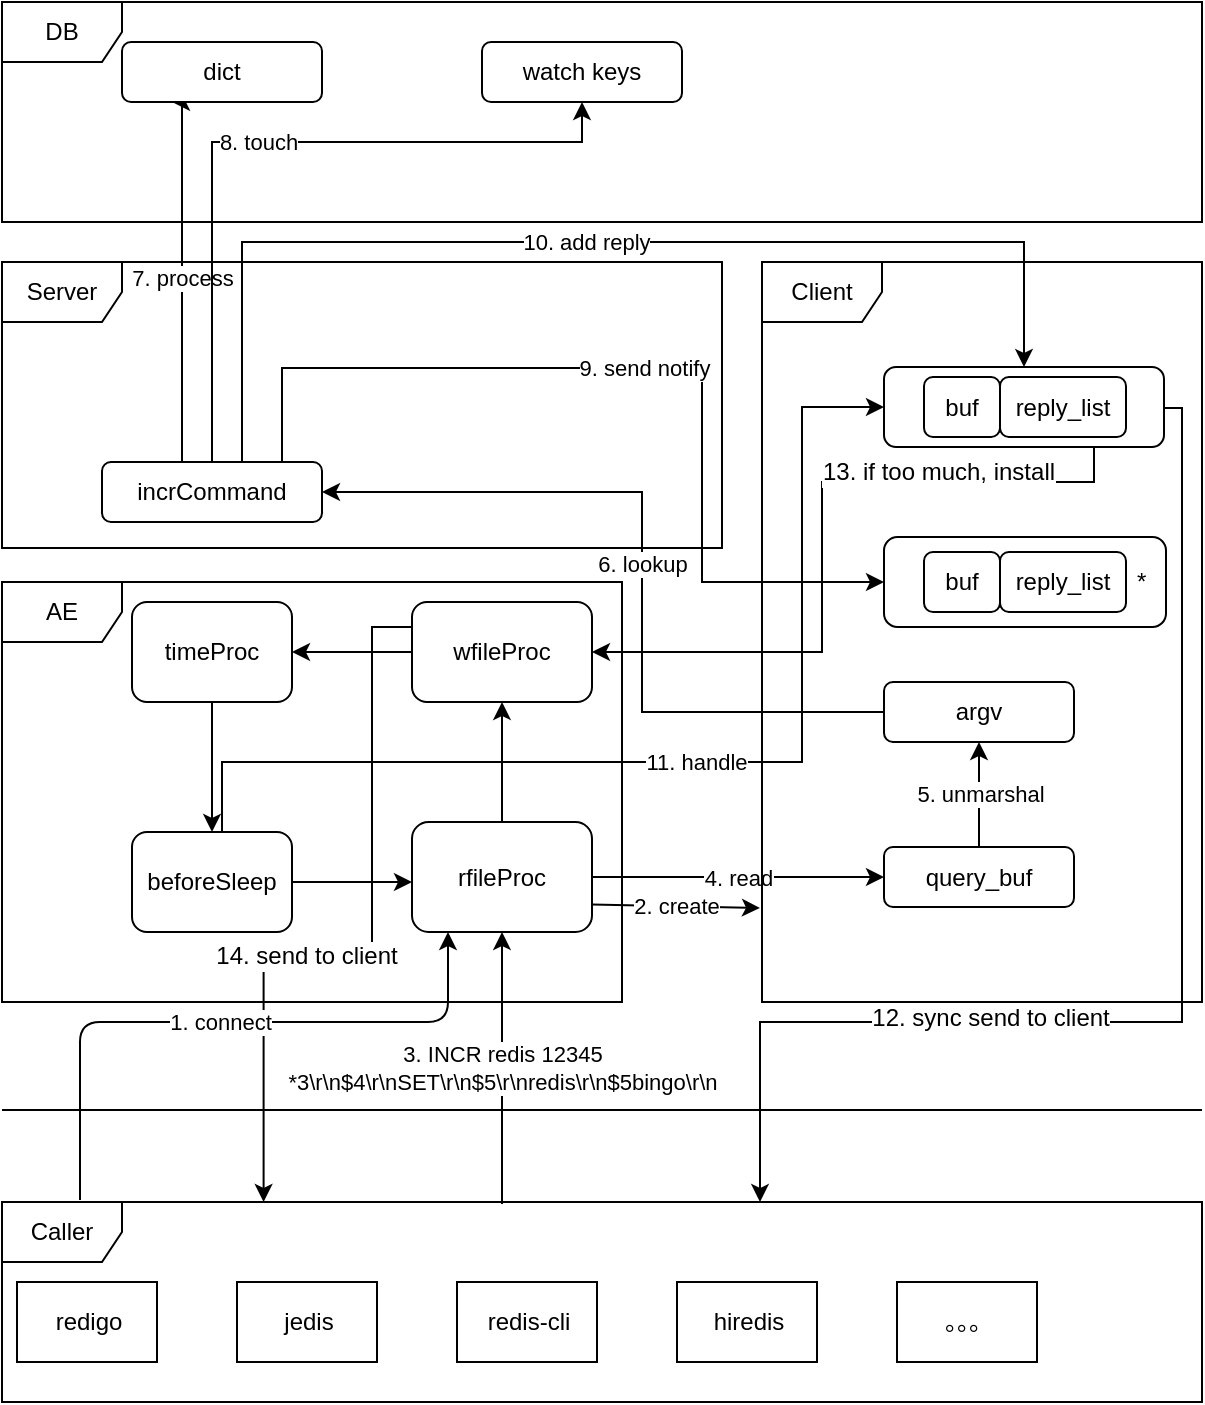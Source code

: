 <mxfile version="13.5.5" type="github"><diagram id="DwWe2WWStFA9tM1RGa7o" name="Page-1"><mxGraphModel dx="2027" dy="1131" grid="1" gridSize="10" guides="1" tooltips="1" connect="1" arrows="1" fold="1" page="1" pageScale="1" pageWidth="827" pageHeight="1169" math="0" shadow="0"><root><mxCell id="0"/><mxCell id="1" parent="0"/><mxCell id="Q6ZeFc82Tndt3eIwR_6Y-51" value="" style="edgeStyle=orthogonalEdgeStyle;rounded=0;orthogonalLoop=1;jettySize=auto;html=1;exitX=0.75;exitY=1;exitDx=0;exitDy=0;entryX=1;entryY=0.5;entryDx=0;entryDy=0;" parent="1" source="Q6ZeFc82Tndt3eIwR_6Y-28" target="cZgeTBzUb0WHTp_Z0qXL-2" edge="1"><mxGeometry relative="1" as="geometry"><mxPoint x="520" y="280" as="sourcePoint"/><Array as="points"><mxPoint x="586" y="280"/><mxPoint x="450" y="280"/><mxPoint x="450" y="365"/></Array><mxPoint x="350" y="360" as="targetPoint"/></mxGeometry></mxCell><mxCell id="Q6ZeFc82Tndt3eIwR_6Y-52" value="13. if too much, install" style="text;html=1;resizable=0;points=[];align=center;verticalAlign=middle;labelBackgroundColor=#ffffff;" parent="Q6ZeFc82Tndt3eIwR_6Y-51" vertex="1" connectable="0"><mxGeometry x="-0.457" relative="1" as="geometry"><mxPoint y="-5" as="offset"/></mxGeometry></mxCell><mxCell id="Q6ZeFc82Tndt3eIwR_6Y-28" value="" style="rounded=1;whiteSpace=wrap;html=1;" parent="1" vertex="1"><mxGeometry x="481" y="222.5" width="140" height="40" as="geometry"/></mxCell><mxCell id="Q6ZeFc82Tndt3eIwR_6Y-54" value="" style="edgeStyle=orthogonalEdgeStyle;rounded=0;orthogonalLoop=1;jettySize=auto;html=1;exitX=0;exitY=0.25;exitDx=0;exitDy=0;entryX=0.218;entryY=0;entryDx=0;entryDy=0;entryPerimeter=0;" parent="1" source="cZgeTBzUb0WHTp_Z0qXL-2" target="cZgeTBzUb0WHTp_Z0qXL-22" edge="1"><mxGeometry relative="1" as="geometry"><mxPoint x="150" y="686" as="targetPoint"/></mxGeometry></mxCell><mxCell id="Q6ZeFc82Tndt3eIwR_6Y-56" value="14. send to client" style="text;html=1;resizable=0;points=[];align=center;verticalAlign=middle;labelBackgroundColor=#ffffff;" parent="Q6ZeFc82Tndt3eIwR_6Y-54" vertex="1" connectable="0"><mxGeometry x="0.192" y="2" relative="1" as="geometry"><mxPoint as="offset"/></mxGeometry></mxCell><mxCell id="cZgeTBzUb0WHTp_Z0qXL-2" value="wfileProc" style="rounded=1;whiteSpace=wrap;html=1;" parent="1" vertex="1"><mxGeometry x="245" y="340" width="90" height="50" as="geometry"/></mxCell><mxCell id="cZgeTBzUb0WHTp_Z0qXL-4" value="rfileProc" style="rounded=1;whiteSpace=wrap;html=1;" parent="1" vertex="1"><mxGeometry x="245" y="450" width="90" height="55" as="geometry"/></mxCell><mxCell id="cZgeTBzUb0WHTp_Z0qXL-11" value="" style="endArrow=classic;html=1;exitX=0.5;exitY=0;exitDx=0;exitDy=0;entryX=0.5;entryY=1;entryDx=0;entryDy=0;" parent="1" source="cZgeTBzUb0WHTp_Z0qXL-4" target="cZgeTBzUb0WHTp_Z0qXL-2" edge="1"><mxGeometry width="50" height="50" relative="1" as="geometry"><mxPoint x="100" y="450" as="sourcePoint"/><mxPoint x="220" y="488" as="targetPoint"/><Array as="points"/></mxGeometry></mxCell><mxCell id="cZgeTBzUb0WHTp_Z0qXL-13" value="AE&lt;br&gt;" style="shape=umlFrame;whiteSpace=wrap;html=1;" parent="1" vertex="1"><mxGeometry x="40" y="330" width="310" height="210" as="geometry"/></mxCell><mxCell id="cZgeTBzUb0WHTp_Z0qXL-15" value="DB" style="shape=umlFrame;whiteSpace=wrap;html=1;" parent="1" vertex="1"><mxGeometry x="40" y="40" width="600" height="110" as="geometry"/></mxCell><mxCell id="cZgeTBzUb0WHTp_Z0qXL-16" value="" style="line;strokeWidth=1;fillColor=none;align=left;verticalAlign=middle;spacingTop=-1;spacingLeft=3;spacingRight=3;rotatable=0;labelPosition=right;points=[];portConstraint=eastwest;" parent="1" vertex="1"><mxGeometry x="40" y="590" width="600" height="8" as="geometry"/></mxCell><mxCell id="cZgeTBzUb0WHTp_Z0qXL-17" value="Server" style="shape=umlFrame;whiteSpace=wrap;html=1;" parent="1" vertex="1"><mxGeometry x="40" y="170" width="360" height="143" as="geometry"/></mxCell><mxCell id="cZgeTBzUb0WHTp_Z0qXL-22" value="Caller" style="shape=umlFrame;whiteSpace=wrap;html=1;" parent="1" vertex="1"><mxGeometry x="40" y="640" width="600" height="100" as="geometry"/></mxCell><mxCell id="cZgeTBzUb0WHTp_Z0qXL-23" value="redigo" style="html=1;" parent="1" vertex="1"><mxGeometry x="47.5" y="680" width="70" height="40" as="geometry"/></mxCell><mxCell id="cZgeTBzUb0WHTp_Z0qXL-24" value="jedis" style="html=1;" parent="1" vertex="1"><mxGeometry x="157.5" y="680" width="70" height="40" as="geometry"/></mxCell><mxCell id="cZgeTBzUb0WHTp_Z0qXL-28" value="redis-cli" style="html=1;" parent="1" vertex="1"><mxGeometry x="267.5" y="680" width="70" height="40" as="geometry"/></mxCell><mxCell id="cZgeTBzUb0WHTp_Z0qXL-29" value="hiredis" style="html=1;" parent="1" vertex="1"><mxGeometry x="377.5" y="680" width="70" height="40" as="geometry"/></mxCell><mxCell id="cZgeTBzUb0WHTp_Z0qXL-31" value="。。。" style="html=1;" parent="1" vertex="1"><mxGeometry x="487.5" y="680" width="70" height="40" as="geometry"/></mxCell><mxCell id="cZgeTBzUb0WHTp_Z0qXL-32" value="1. connect" style="edgeStyle=elbowEdgeStyle;elbow=vertical;endArrow=classic;html=1;exitX=0.065;exitY=-0.01;exitDx=0;exitDy=0;exitPerimeter=0;" parent="1" source="cZgeTBzUb0WHTp_Z0qXL-22" edge="1"><mxGeometry width="50" height="50" relative="1" as="geometry"><mxPoint x="60" y="640" as="sourcePoint"/><mxPoint x="263" y="505" as="targetPoint"/><Array as="points"><mxPoint x="110" y="550"/></Array></mxGeometry></mxCell><mxCell id="cZgeTBzUb0WHTp_Z0qXL-40" value="2. create" style="endArrow=classic;html=1;shadow=0;exitX=1;exitY=0.75;exitDx=0;exitDy=0;" parent="1" source="cZgeTBzUb0WHTp_Z0qXL-4" edge="1"><mxGeometry width="50" height="50" relative="1" as="geometry"><mxPoint x="-20" y="1180" as="sourcePoint"/><mxPoint x="419" y="493" as="targetPoint"/></mxGeometry></mxCell><mxCell id="Q6ZeFc82Tndt3eIwR_6Y-1" value="3. INCR redis 12345&lt;br&gt;*3\r\n$4\r\nSET\r\n$5\r\nredis\r\n$5bingo\r\n&lt;br&gt;" style="endArrow=classic;html=1;entryX=0.5;entryY=1;entryDx=0;entryDy=0;" parent="1" target="cZgeTBzUb0WHTp_Z0qXL-4" edge="1"><mxGeometry width="50" height="50" relative="1" as="geometry"><mxPoint x="290" y="641" as="sourcePoint"/><mxPoint x="290" y="510" as="targetPoint"/></mxGeometry></mxCell><mxCell id="Q6ZeFc82Tndt3eIwR_6Y-8" value="5. unmarshal" style="edgeStyle=orthogonalEdgeStyle;rounded=0;orthogonalLoop=1;jettySize=auto;html=1;" parent="1" source="Q6ZeFc82Tndt3eIwR_6Y-5" target="Q6ZeFc82Tndt3eIwR_6Y-7" edge="1"><mxGeometry relative="1" as="geometry"><Array as="points"/></mxGeometry></mxCell><mxCell id="Q6ZeFc82Tndt3eIwR_6Y-5" value="query_buf" style="rounded=1;whiteSpace=wrap;html=1;" parent="1" vertex="1"><mxGeometry x="481" y="462.5" width="95" height="30" as="geometry"/></mxCell><mxCell id="Q6ZeFc82Tndt3eIwR_6Y-13" value="6. lookup" style="edgeStyle=orthogonalEdgeStyle;rounded=0;orthogonalLoop=1;jettySize=auto;html=1;entryX=1;entryY=0.5;entryDx=0;entryDy=0;" parent="1" source="Q6ZeFc82Tndt3eIwR_6Y-7" target="Q6ZeFc82Tndt3eIwR_6Y-16" edge="1"><mxGeometry relative="1" as="geometry"><mxPoint x="355" y="285" as="targetPoint"/><Array as="points"><mxPoint x="360" y="395"/><mxPoint x="360" y="285"/></Array></mxGeometry></mxCell><mxCell id="Q6ZeFc82Tndt3eIwR_6Y-7" value="argv" style="rounded=1;whiteSpace=wrap;html=1;" parent="1" vertex="1"><mxGeometry x="481" y="380" width="95" height="30" as="geometry"/></mxCell><mxCell id="Q6ZeFc82Tndt3eIwR_6Y-6" value="4. read" style="endArrow=classic;html=1;shadow=0;exitX=1;exitY=0.5;exitDx=0;exitDy=0;entryX=0;entryY=0.5;entryDx=0;entryDy=0;" parent="1" source="cZgeTBzUb0WHTp_Z0qXL-4" target="Q6ZeFc82Tndt3eIwR_6Y-5" edge="1"><mxGeometry width="50" height="50" relative="1" as="geometry"><mxPoint x="340" y="474" as="sourcePoint"/><mxPoint x="380" y="401" as="targetPoint"/></mxGeometry></mxCell><mxCell id="Q6ZeFc82Tndt3eIwR_6Y-18" value="7. process" style="edgeStyle=orthogonalEdgeStyle;rounded=0;orthogonalLoop=1;jettySize=auto;html=1;entryX=0.25;entryY=1;entryDx=0;entryDy=0;" parent="1" source="Q6ZeFc82Tndt3eIwR_6Y-16" target="Q6ZeFc82Tndt3eIwR_6Y-17" edge="1"><mxGeometry relative="1" as="geometry"><mxPoint x="210" y="100" as="targetPoint"/><Array as="points"><mxPoint x="130" y="90"/></Array></mxGeometry></mxCell><mxCell id="Q6ZeFc82Tndt3eIwR_6Y-40" value="8. touch" style="edgeStyle=orthogonalEdgeStyle;rounded=0;orthogonalLoop=1;jettySize=auto;html=1;" parent="1" source="Q6ZeFc82Tndt3eIwR_6Y-16" target="Q6ZeFc82Tndt3eIwR_6Y-37" edge="1"><mxGeometry relative="1" as="geometry"><mxPoint x="150" y="380" as="targetPoint"/><Array as="points"><mxPoint x="145" y="110"/><mxPoint x="330" y="110"/></Array></mxGeometry></mxCell><mxCell id="VKOZI6FTgE3zhmsg9FRS-5" value="10. add reply" style="edgeStyle=orthogonalEdgeStyle;rounded=0;orthogonalLoop=1;jettySize=auto;html=1;entryX=0.5;entryY=0;entryDx=0;entryDy=0;" parent="1" source="Q6ZeFc82Tndt3eIwR_6Y-16" target="Q6ZeFc82Tndt3eIwR_6Y-28" edge="1"><mxGeometry relative="1" as="geometry"><mxPoint x="533" y="200" as="targetPoint"/><Array as="points"><mxPoint x="160" y="160"/><mxPoint x="551" y="160"/></Array></mxGeometry></mxCell><mxCell id="Q6ZeFc82Tndt3eIwR_6Y-16" value="incrCommand" style="rounded=1;whiteSpace=wrap;html=1;" parent="1" vertex="1"><mxGeometry x="90" y="270" width="110" height="30" as="geometry"/></mxCell><mxCell id="Q6ZeFc82Tndt3eIwR_6Y-17" value="dict" style="rounded=1;whiteSpace=wrap;html=1;" parent="1" vertex="1"><mxGeometry x="100" y="60" width="100" height="30" as="geometry"/></mxCell><mxCell id="Q6ZeFc82Tndt3eIwR_6Y-37" value="watch keys" style="rounded=1;whiteSpace=wrap;html=1;" parent="1" vertex="1"><mxGeometry x="280" y="60" width="100" height="30" as="geometry"/></mxCell><mxCell id="Q6ZeFc82Tndt3eIwR_6Y-24" value="buf" style="rounded=1;whiteSpace=wrap;html=1;" parent="1" vertex="1"><mxGeometry x="501" y="227.5" width="38" height="30" as="geometry"/></mxCell><mxCell id="Q6ZeFc82Tndt3eIwR_6Y-49" value="" style="edgeStyle=orthogonalEdgeStyle;rounded=0;orthogonalLoop=1;jettySize=auto;html=1;" parent="1" edge="1"><mxGeometry relative="1" as="geometry"><mxPoint x="621" y="243" as="sourcePoint"/><mxPoint x="419" y="640" as="targetPoint"/><Array as="points"><mxPoint x="621" y="243"/><mxPoint x="630" y="243"/><mxPoint x="630" y="550"/><mxPoint x="419" y="550"/></Array></mxGeometry></mxCell><mxCell id="Q6ZeFc82Tndt3eIwR_6Y-50" value="12. sync send to client" style="text;html=1;resizable=0;points=[];align=center;verticalAlign=middle;labelBackgroundColor=#ffffff;" parent="Q6ZeFc82Tndt3eIwR_6Y-49" vertex="1" connectable="0"><mxGeometry x="0.335" y="-2" relative="1" as="geometry"><mxPoint as="offset"/></mxGeometry></mxCell><mxCell id="Q6ZeFc82Tndt3eIwR_6Y-25" value="reply_list" style="rounded=1;whiteSpace=wrap;html=1;" parent="1" vertex="1"><mxGeometry x="539" y="227.5" width="63" height="30" as="geometry"/></mxCell><mxCell id="Q6ZeFc82Tndt3eIwR_6Y-31" value="&amp;nbsp; &amp;nbsp; &amp;nbsp; &amp;nbsp; &amp;nbsp; &amp;nbsp; &amp;nbsp; &amp;nbsp; &amp;nbsp; &amp;nbsp; &amp;nbsp; &amp;nbsp; &amp;nbsp; &amp;nbsp; &amp;nbsp; &amp;nbsp; &amp;nbsp; &amp;nbsp;*" style="rounded=1;whiteSpace=wrap;html=1;" parent="1" vertex="1"><mxGeometry x="481" y="307.5" width="141" height="45" as="geometry"/></mxCell><mxCell id="Q6ZeFc82Tndt3eIwR_6Y-32" value="buf" style="rounded=1;whiteSpace=wrap;html=1;" parent="1" vertex="1"><mxGeometry x="501" y="315" width="38" height="30" as="geometry"/></mxCell><mxCell id="Q6ZeFc82Tndt3eIwR_6Y-33" value="reply_list" style="rounded=1;whiteSpace=wrap;html=1;" parent="1" vertex="1"><mxGeometry x="539" y="315" width="63" height="30" as="geometry"/></mxCell><mxCell id="Q6ZeFc82Tndt3eIwR_6Y-46" value="9. send notify" style="edgeStyle=orthogonalEdgeStyle;rounded=0;orthogonalLoop=1;jettySize=auto;html=1;entryX=0;entryY=0.5;entryDx=0;entryDy=0;" parent="1" source="Q6ZeFc82Tndt3eIwR_6Y-16" target="Q6ZeFc82Tndt3eIwR_6Y-31" edge="1"><mxGeometry relative="1" as="geometry"><mxPoint x="237.5" y="115" as="targetPoint"/><Array as="points"><mxPoint x="180" y="223"/><mxPoint x="390" y="223"/><mxPoint x="390" y="330"/></Array><mxPoint x="290" y="223" as="sourcePoint"/></mxGeometry></mxCell><mxCell id="80KbVT6afp8kNVRLYK1L-7" value="11. handle" style="edgeStyle=orthogonalEdgeStyle;rounded=0;orthogonalLoop=1;jettySize=auto;html=1;entryX=0;entryY=0.5;entryDx=0;entryDy=0;" parent="1" source="80KbVT6afp8kNVRLYK1L-1" target="Q6ZeFc82Tndt3eIwR_6Y-28" edge="1"><mxGeometry relative="1" as="geometry"><mxPoint x="90" y="582.5" as="targetPoint"/><Array as="points"><mxPoint x="150" y="420"/><mxPoint x="440" y="420"/><mxPoint x="440" y="243"/></Array></mxGeometry></mxCell><mxCell id="VKOZI6FTgE3zhmsg9FRS-2" value="" style="edgeStyle=orthogonalEdgeStyle;rounded=0;orthogonalLoop=1;jettySize=auto;html=1;" parent="1" source="80KbVT6afp8kNVRLYK1L-1" target="cZgeTBzUb0WHTp_Z0qXL-4" edge="1"><mxGeometry relative="1" as="geometry"><Array as="points"><mxPoint x="230" y="480"/><mxPoint x="230" y="480"/></Array></mxGeometry></mxCell><mxCell id="80KbVT6afp8kNVRLYK1L-1" value="beforeSleep" style="rounded=1;whiteSpace=wrap;html=1;" parent="1" vertex="1"><mxGeometry x="105" y="455" width="80" height="50" as="geometry"/></mxCell><mxCell id="80KbVT6afp8kNVRLYK1L-5" value="" style="edgeStyle=orthogonalEdgeStyle;rounded=0;orthogonalLoop=1;jettySize=auto;html=1;" parent="1" source="cZgeTBzUb0WHTp_Z0qXL-3" target="80KbVT6afp8kNVRLYK1L-1" edge="1"><mxGeometry relative="1" as="geometry"/></mxCell><mxCell id="cZgeTBzUb0WHTp_Z0qXL-3" value="timeProc" style="rounded=1;whiteSpace=wrap;html=1;" parent="1" vertex="1"><mxGeometry x="105" y="340" width="80" height="50" as="geometry"/></mxCell><mxCell id="80KbVT6afp8kNVRLYK1L-4" value="" style="edgeStyle=orthogonalEdgeStyle;rounded=0;orthogonalLoop=1;jettySize=auto;html=1;entryX=1;entryY=0.5;entryDx=0;entryDy=0;" parent="1" source="cZgeTBzUb0WHTp_Z0qXL-2" target="cZgeTBzUb0WHTp_Z0qXL-3" edge="1"><mxGeometry relative="1" as="geometry"><mxPoint x="240" y="355" as="sourcePoint"/><mxPoint x="140" y="355" as="targetPoint"/></mxGeometry></mxCell><mxCell id="cZgeTBzUb0WHTp_Z0qXL-14" value="Client" style="shape=umlFrame;whiteSpace=wrap;html=1;" parent="1" vertex="1"><mxGeometry x="420" y="170" width="220" height="370" as="geometry"/></mxCell></root></mxGraphModel></diagram></mxfile>